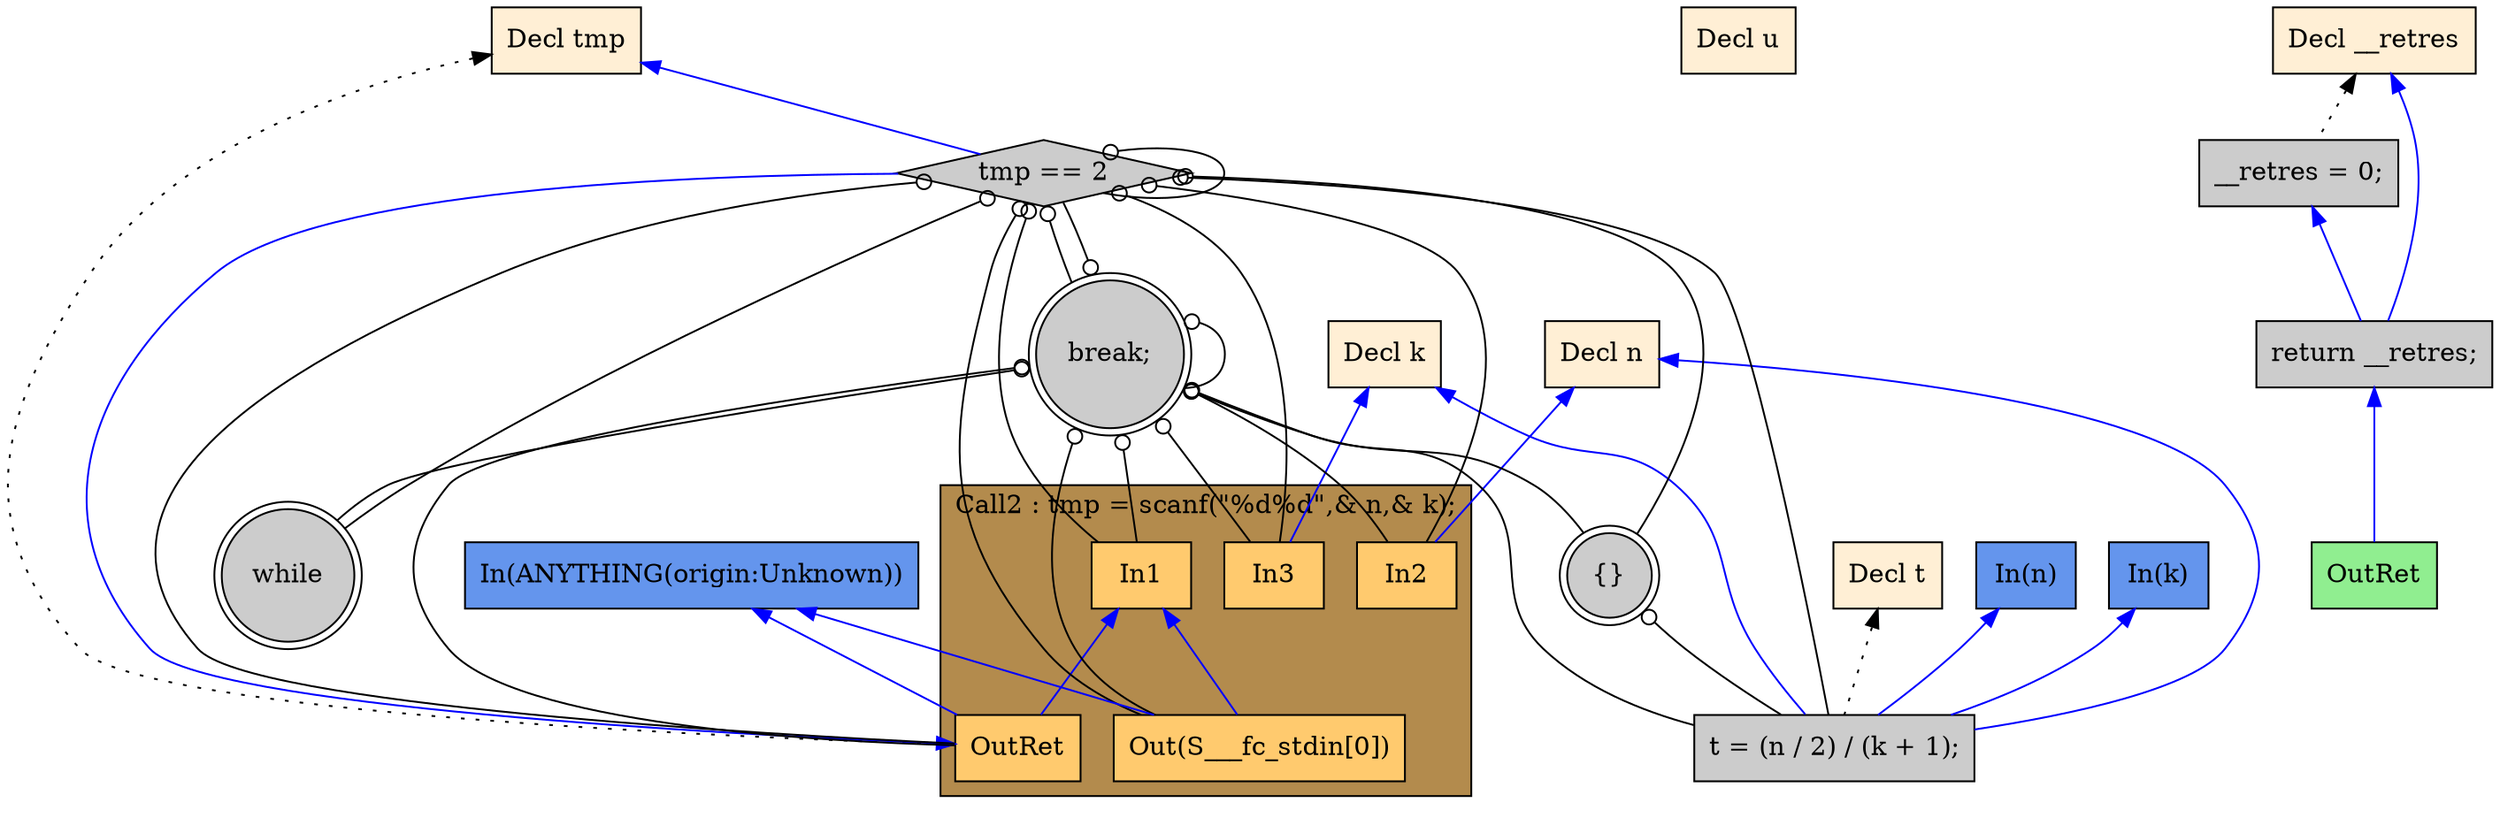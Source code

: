 digraph G {
  rankdir=TB;
  node [style="filled", ];
  2 [label="Decl n", fillcolor="#FFEFD5", shape=box, ];
  3 [label="Decl k", fillcolor="#FFEFD5", shape=box, ];
  4 [label="Decl t", fillcolor="#FFEFD5", shape=box, ];
  5 [label="Decl u", fillcolor="#FFEFD5", shape=box, ];
  6 [label="Decl tmp", fillcolor="#FFEFD5", shape=box, ];
  7 [label="Decl __retres", fillcolor="#FFEFD5", shape=box, ];
  8 [label="while", fillcolor="#CCCCCC", shape=doublecircle, ];
  10 [label="In1", fillcolor="#FFCA6E", shape=box, ];
  11 [label="In2", fillcolor="#FFCA6E", shape=box, ];
  12 [label="In3", fillcolor="#FFCA6E", shape=box, ];
  13 [label="Out(S___fc_stdin[0])", fillcolor="#FFCA6E", shape=box, ];
  14 [label="OutRet", fillcolor="#FFCA6E", shape=box, ];
  15 [label="tmp == 2", fillcolor="#CCCCCC", shape=diamond, ];
  16 [label="{}", fillcolor="#CCCCCC", shape=doublecircle, ];
  17 [label="t = (n / 2) / (k + 1);", fillcolor="#CCCCCC", shape=box, ];
  18 [label="break;", fillcolor="#CCCCCC", shape=doublecircle, ];
  19 [label="__retres = 0;", fillcolor="#CCCCCC", shape=box, ];
  20 [label="return __retres;", fillcolor="#CCCCCC", shape=box, ];
  21 [label="OutRet", fillcolor="#90EE90", shape=box, ];
  22 [label="In(n)", fillcolor="#6495ED", shape=box, ];
  23 [label="In(k)", fillcolor="#6495ED", shape=box, ];
  24 [label="In(ANYTHING(origin:Unknown))", fillcolor="#6495ED", shape=box, ];
  
  subgraph cluster_Call2 { label="Call2 : tmp = scanf(\"%d%d\",& n,& k);";
                           fillcolor="#B38B4D"; style="filled"; 14;13;12;11;10;
     };
  
  edge [dir=back, ];
  15 -> 8 [color="#000000", arrowtail=odot, ];
  18 -> 8 [color="#000000", arrowtail=odot, ];
  15 -> 10 [color="#000000", arrowtail=odot, ];
  18 -> 10 [color="#000000", arrowtail=odot, ];
  2 -> 11 [color="#0000FF", ];
  15 -> 11 [color="#000000", arrowtail=odot, ];
  18 -> 11 [color="#000000", arrowtail=odot, ];
  3 -> 12 [color="#0000FF", ];
  15 -> 12 [color="#000000", arrowtail=odot, ];
  18 -> 12 [color="#000000", arrowtail=odot, ];
  10 -> 13 [color="#0000FF", ];
  15 -> 13 [color="#000000", arrowtail=odot, ];
  18 -> 13 [color="#000000", arrowtail=odot, ];
  24 -> 13 [color="#0000FF", ];
  6 -> 14 [color="#000000", style="dotted", ];
  10 -> 14 [color="#0000FF", ];
  15 -> 14 [color="#000000", arrowtail=odot, ];
  18 -> 14 [color="#000000", arrowtail=odot, ];
  24 -> 14 [color="#0000FF", ];
  6 -> 15 [color="#0000FF", ];
  14 -> 15 [color="#0000FF", ];
  15 -> 15 [color="#000000", arrowtail=odot, ];
  18 -> 15 [color="#000000", arrowtail=odot, ];
  15 -> 16 [color="#000000", arrowtail=odot, ];
  18 -> 16 [color="#000000", arrowtail=odot, ];
  2 -> 17 [color="#0000FF", ];
  3 -> 17 [color="#0000FF", ];
  4 -> 17 [color="#000000", style="dotted", ];
  15 -> 17 [color="#000000", arrowtail=odot, ];
  16 -> 17 [color="#000000", arrowtail=odot, ];
  18 -> 17 [color="#000000", arrowtail=odot, ];
  22 -> 17 [color="#0000FF", ];
  23 -> 17 [color="#0000FF", ];
  15 -> 18 [color="#000000", arrowtail=odot, ];
  18 -> 18 [color="#000000", arrowtail=odot, ];
  7 -> 19 [color="#000000", style="dotted", ];
  7 -> 20 [color="#0000FF", ];
  19 -> 20 [color="#0000FF", ];
  20 -> 21 [color="#0000FF", ];
  
  }